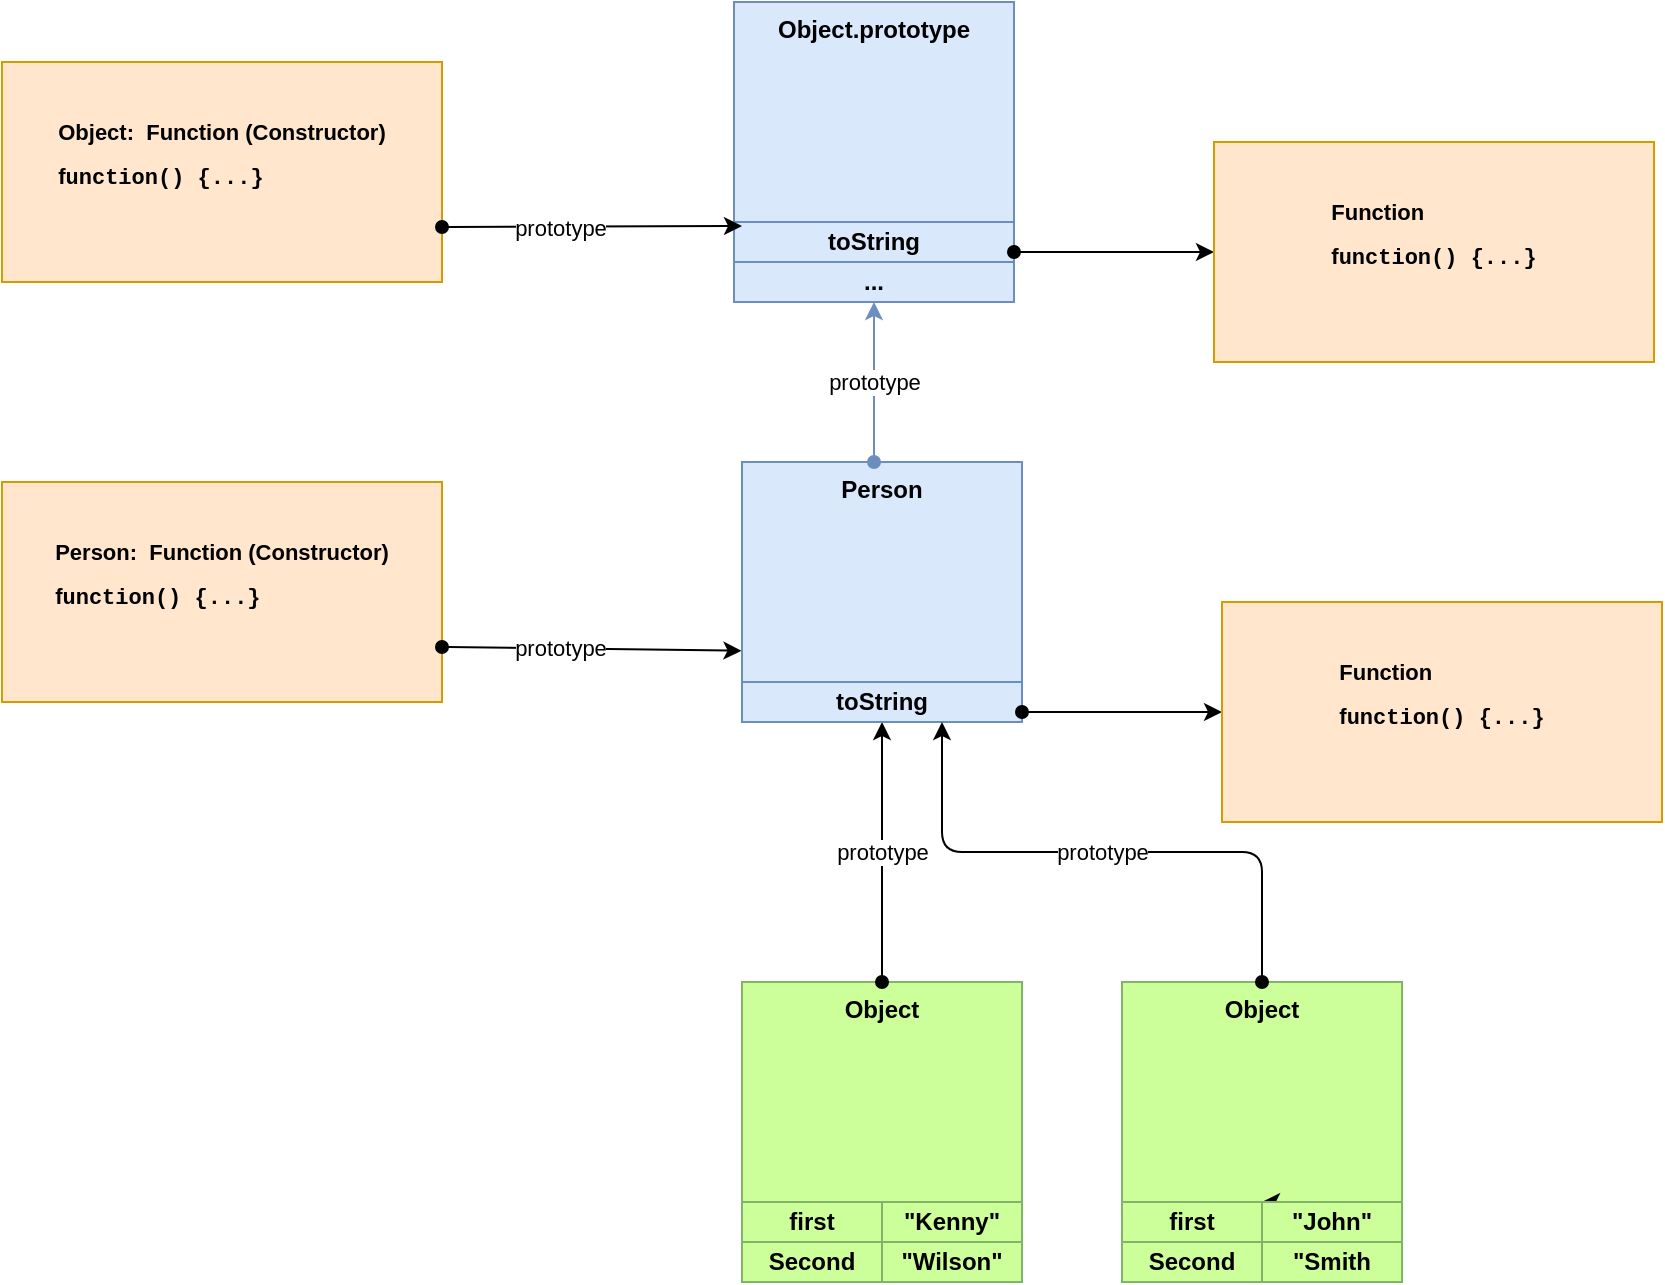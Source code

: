 <mxfile version="14.5.1" type="device"><diagram id="hiD_9rqf7EkOicj5AWFP" name="Page-1"><mxGraphModel dx="2889" dy="-103" grid="1" gridSize="10" guides="1" tooltips="1" connect="1" arrows="1" fold="1" page="1" pageScale="1" pageWidth="827" pageHeight="1169" math="0" shadow="0"><root><mxCell id="0"/><mxCell id="1" parent="0"/><mxCell id="xOqM-UI4S3QGfh3vMzXK-1" value="Object&lt;div style=&quot;text-align: justify&quot;&gt;&lt;/div&gt;" style="rounded=0;whiteSpace=wrap;html=1;strokeColor=#82b366;fillColor=#CCFF99;fontStyle=1;verticalAlign=top;" parent="1" vertex="1"><mxGeometry x="120" y="2460" width="140" height="110" as="geometry"/></mxCell><mxCell id="xOqM-UI4S3QGfh3vMzXK-2" value="toString" style="rounded=0;whiteSpace=wrap;html=1;strokeColor=#6c8ebf;fillColor=#dae8fc;fontStyle=1" parent="1" vertex="1"><mxGeometry x="116" y="2080" width="140" height="20" as="geometry"/></mxCell><mxCell id="xOqM-UI4S3QGfh3vMzXK-3" value="Object.prototype&lt;div style=&quot;text-align: justify&quot;&gt;&lt;/div&gt;" style="rounded=0;whiteSpace=wrap;html=1;strokeColor=#6c8ebf;fillColor=#dae8fc;fontStyle=1;verticalAlign=top;" parent="1" vertex="1"><mxGeometry x="116" y="1970" width="140" height="110" as="geometry"/></mxCell><mxCell id="xOqM-UI4S3QGfh3vMzXK-4" value="" style="endArrow=classic;html=1;endFill=1;startArrow=oval;startFill=1;exitX=1;exitY=0.75;exitDx=0;exitDy=0;entryX=0;entryY=0.5;entryDx=0;entryDy=0;" parent="1" source="xOqM-UI4S3QGfh3vMzXK-2" target="xOqM-UI4S3QGfh3vMzXK-5" edge="1"><mxGeometry width="50" height="50" relative="1" as="geometry"><mxPoint x="326" y="1950" as="sourcePoint"/><mxPoint x="376" y="1900" as="targetPoint"/></mxGeometry></mxCell><mxCell id="xOqM-UI4S3QGfh3vMzXK-5" value="&lt;p class=&quot;SourceCodeCxSpFirst&quot; style=&quot;text-align: left ; font-size: 11px ; line-height: 80%&quot;&gt;&lt;font style=&quot;font-size: 11px&quot;&gt;Function&lt;/font&gt;&lt;/p&gt;&lt;p class=&quot;SourceCodeCxSpFirst&quot; style=&quot;text-align: left ; font-size: 11px&quot;&gt;&lt;font style=&quot;font-size: 11px&quot;&gt;f&lt;font face=&quot;Courier New&quot;&gt;unction()&amp;nbsp;{...}&lt;/font&gt;&lt;/font&gt;&lt;/p&gt;&lt;br&gt;&lt;div style=&quot;text-align: justify&quot;&gt;&lt;/div&gt;" style="rounded=0;whiteSpace=wrap;html=1;strokeColor=#d79b00;fillColor=#ffe6cc;fontStyle=1" parent="1" vertex="1"><mxGeometry x="356" y="2040" width="220" height="110" as="geometry"/></mxCell><mxCell id="xOqM-UI4S3QGfh3vMzXK-6" value="..." style="rounded=0;whiteSpace=wrap;html=1;strokeColor=#6c8ebf;fillColor=#dae8fc;fontStyle=1" parent="1" vertex="1"><mxGeometry x="116" y="2100" width="140" height="20" as="geometry"/></mxCell><mxCell id="xOqM-UI4S3QGfh3vMzXK-7" value="prototype" style="endArrow=classic;html=1;endFill=1;startArrow=oval;startFill=1;exitX=0.5;exitY=0;exitDx=0;exitDy=0;entryX=0.5;entryY=1;entryDx=0;entryDy=0;" parent="1" source="xOqM-UI4S3QGfh3vMzXK-1" target="xOqM-UI4S3QGfh3vMzXK-8" edge="1"><mxGeometry width="50" height="50" relative="1" as="geometry"><mxPoint x="266" y="2305" as="sourcePoint"/><mxPoint x="190" y="2350" as="targetPoint"/></mxGeometry></mxCell><mxCell id="xOqM-UI4S3QGfh3vMzXK-8" value="toString" style="rounded=0;whiteSpace=wrap;html=1;strokeColor=#6c8ebf;fillColor=#dae8fc;fontStyle=1" parent="1" vertex="1"><mxGeometry x="120" y="2310" width="140" height="20" as="geometry"/></mxCell><mxCell id="xOqM-UI4S3QGfh3vMzXK-9" value="Person&lt;div style=&quot;text-align: justify&quot;&gt;&lt;/div&gt;" style="rounded=0;whiteSpace=wrap;html=1;strokeColor=#6c8ebf;fillColor=#dae8fc;fontStyle=1;verticalAlign=top;" parent="1" vertex="1"><mxGeometry x="120" y="2200" width="140" height="110" as="geometry"/></mxCell><mxCell id="xOqM-UI4S3QGfh3vMzXK-10" value="" style="endArrow=classic;html=1;endFill=1;startArrow=oval;startFill=1;exitX=1;exitY=0.75;exitDx=0;exitDy=0;entryX=0;entryY=0.5;entryDx=0;entryDy=0;" parent="1" source="xOqM-UI4S3QGfh3vMzXK-8" target="xOqM-UI4S3QGfh3vMzXK-11" edge="1"><mxGeometry width="50" height="50" relative="1" as="geometry"><mxPoint x="330" y="2180" as="sourcePoint"/><mxPoint x="380" y="2130" as="targetPoint"/></mxGeometry></mxCell><mxCell id="xOqM-UI4S3QGfh3vMzXK-11" value="&lt;p class=&quot;SourceCodeCxSpFirst&quot; style=&quot;text-align: left ; font-size: 11px ; line-height: 80%&quot;&gt;&lt;font style=&quot;font-size: 11px&quot;&gt;Function&lt;/font&gt;&lt;/p&gt;&lt;p class=&quot;SourceCodeCxSpFirst&quot; style=&quot;text-align: left ; font-size: 11px&quot;&gt;&lt;font style=&quot;font-size: 11px&quot;&gt;f&lt;font face=&quot;Courier New&quot;&gt;unction()&amp;nbsp;{...}&lt;/font&gt;&lt;/font&gt;&lt;/p&gt;&lt;br&gt;&lt;div style=&quot;text-align: justify&quot;&gt;&lt;/div&gt;" style="rounded=0;whiteSpace=wrap;html=1;strokeColor=#d79b00;fillColor=#ffe6cc;fontStyle=1" parent="1" vertex="1"><mxGeometry x="360" y="2270" width="220" height="110" as="geometry"/></mxCell><mxCell id="xOqM-UI4S3QGfh3vMzXK-12" value="prototype" style="endArrow=classic;html=1;endFill=1;startArrow=oval;startFill=1;fillColor=#dae8fc;strokeColor=#6c8ebf;" parent="1" edge="1"><mxGeometry width="50" height="50" relative="1" as="geometry"><mxPoint x="186" y="2200" as="sourcePoint"/><mxPoint x="186" y="2120" as="targetPoint"/></mxGeometry></mxCell><mxCell id="xOqM-UI4S3QGfh3vMzXK-13" value="Object&lt;div style=&quot;text-align: justify&quot;&gt;&lt;/div&gt;" style="rounded=0;whiteSpace=wrap;html=1;strokeColor=#82b366;fillColor=#CCFF99;fontStyle=1;verticalAlign=top;" parent="1" vertex="1"><mxGeometry x="310" y="2460" width="140" height="110" as="geometry"/></mxCell><mxCell id="xOqM-UI4S3QGfh3vMzXK-14" value="prototype" style="endArrow=classic;html=1;endFill=1;startArrow=oval;startFill=1;exitX=0.5;exitY=0;exitDx=0;exitDy=0;edgeStyle=orthogonalEdgeStyle;" parent="1" source="xOqM-UI4S3QGfh3vMzXK-13" target="xOqM-UI4S3QGfh3vMzXK-8" edge="1"><mxGeometry width="50" height="50" relative="1" as="geometry"><mxPoint x="200" y="2470" as="sourcePoint"/><mxPoint x="233.96" y="2350.66" as="targetPoint"/><Array as="points"><mxPoint x="380" y="2395"/><mxPoint x="220" y="2395"/></Array></mxGeometry></mxCell><mxCell id="xOqM-UI4S3QGfh3vMzXK-15" value="&quot;Wilson&quot;" style="rounded=0;whiteSpace=wrap;html=1;strokeColor=#82b366;fillColor=#CCFF99;fontStyle=1" parent="1" vertex="1"><mxGeometry x="190" y="2590" width="70" height="20" as="geometry"/></mxCell><mxCell id="xOqM-UI4S3QGfh3vMzXK-16" value="Second" style="rounded=0;whiteSpace=wrap;html=1;strokeColor=#82b366;fillColor=#CCFF99;fontStyle=1" parent="1" vertex="1"><mxGeometry x="120" y="2590" width="70" height="20" as="geometry"/></mxCell><mxCell id="xOqM-UI4S3QGfh3vMzXK-17" value="&quot;Kenny&quot;" style="rounded=0;whiteSpace=wrap;html=1;strokeColor=#82b366;fillColor=#CCFF99;fontStyle=1" parent="1" vertex="1"><mxGeometry x="190" y="2570" width="70" height="20" as="geometry"/></mxCell><mxCell id="xOqM-UI4S3QGfh3vMzXK-18" value="first" style="rounded=0;whiteSpace=wrap;html=1;strokeColor=#82b366;fillColor=#CCFF99;fontStyle=1" parent="1" vertex="1"><mxGeometry x="120" y="2570" width="70" height="20" as="geometry"/></mxCell><mxCell id="xOqM-UI4S3QGfh3vMzXK-19" value="" style="edgeStyle=orthogonalEdgeStyle;rounded=0;orthogonalLoop=1;jettySize=auto;html=1;" parent="1" source="xOqM-UI4S3QGfh3vMzXK-20" target="xOqM-UI4S3QGfh3vMzXK-13" edge="1"><mxGeometry relative="1" as="geometry"/></mxCell><mxCell id="xOqM-UI4S3QGfh3vMzXK-20" value="&quot;Smith" style="rounded=0;whiteSpace=wrap;html=1;strokeColor=#82b366;fillColor=#CCFF99;fontStyle=1" parent="1" vertex="1"><mxGeometry x="380" y="2590" width="70" height="20" as="geometry"/></mxCell><mxCell id="xOqM-UI4S3QGfh3vMzXK-21" value="Second" style="rounded=0;whiteSpace=wrap;html=1;strokeColor=#82b366;fillColor=#CCFF99;fontStyle=1" parent="1" vertex="1"><mxGeometry x="310" y="2590" width="70" height="20" as="geometry"/></mxCell><mxCell id="xOqM-UI4S3QGfh3vMzXK-22" value="&quot;John&quot;" style="rounded=0;whiteSpace=wrap;html=1;strokeColor=#82b366;fillColor=#CCFF99;fontStyle=1" parent="1" vertex="1"><mxGeometry x="380" y="2570" width="70" height="20" as="geometry"/></mxCell><mxCell id="xOqM-UI4S3QGfh3vMzXK-23" value="first" style="rounded=0;whiteSpace=wrap;html=1;strokeColor=#82b366;fillColor=#CCFF99;fontStyle=1" parent="1" vertex="1"><mxGeometry x="310" y="2570" width="70" height="20" as="geometry"/></mxCell><mxCell id="xOqM-UI4S3QGfh3vMzXK-25" value="&lt;p class=&quot;SourceCodeCxSpFirst&quot; style=&quot;text-align: left ; font-size: 11px ; line-height: 80%&quot;&gt;&lt;font style=&quot;font-size: 11px&quot;&gt;Person:&amp;nbsp; Function (Constructor)&lt;/font&gt;&lt;/p&gt;&lt;p class=&quot;SourceCodeCxSpFirst&quot; style=&quot;text-align: left ; font-size: 11px&quot;&gt;&lt;font style=&quot;font-size: 11px&quot;&gt;f&lt;font face=&quot;Courier New&quot;&gt;unction()&amp;nbsp;{...}&lt;/font&gt;&lt;/font&gt;&lt;/p&gt;&lt;br&gt;&lt;div style=&quot;text-align: justify&quot;&gt;&lt;/div&gt;" style="rounded=0;whiteSpace=wrap;html=1;strokeColor=#d79b00;fillColor=#ffe6cc;fontStyle=1" parent="1" vertex="1"><mxGeometry x="-250" y="2210" width="220" height="110" as="geometry"/></mxCell><mxCell id="xOqM-UI4S3QGfh3vMzXK-26" value="" style="endArrow=classic;html=1;endFill=1;startArrow=oval;startFill=1;exitX=1;exitY=0.75;exitDx=0;exitDy=0;entryX=-0.002;entryY=0.858;entryDx=0;entryDy=0;entryPerimeter=0;" parent="1" source="xOqM-UI4S3QGfh3vMzXK-25" target="xOqM-UI4S3QGfh3vMzXK-9" edge="1"><mxGeometry width="50" height="50" relative="1" as="geometry"><mxPoint x="-20" y="2300" as="sourcePoint"/><mxPoint x="80" y="2300" as="targetPoint"/></mxGeometry></mxCell><mxCell id="xOqM-UI4S3QGfh3vMzXK-27" value="prototype" style="edgeLabel;html=1;align=center;verticalAlign=middle;resizable=0;points=[];" parent="xOqM-UI4S3QGfh3vMzXK-26" vertex="1" connectable="0"><mxGeometry x="-0.212" relative="1" as="geometry"><mxPoint as="offset"/></mxGeometry></mxCell><mxCell id="xOqM-UI4S3QGfh3vMzXK-28" value="&lt;p class=&quot;SourceCodeCxSpFirst&quot; style=&quot;text-align: left ; font-size: 11px ; line-height: 80%&quot;&gt;&lt;font style=&quot;font-size: 11px&quot;&gt;Object:&amp;nbsp; Function (Constructor)&lt;/font&gt;&lt;/p&gt;&lt;p class=&quot;SourceCodeCxSpFirst&quot; style=&quot;text-align: left ; font-size: 11px&quot;&gt;&lt;font style=&quot;font-size: 11px&quot;&gt;f&lt;font face=&quot;Courier New&quot;&gt;unction()&amp;nbsp;{...}&lt;/font&gt;&lt;/font&gt;&lt;/p&gt;&lt;br&gt;&lt;div style=&quot;text-align: justify&quot;&gt;&lt;/div&gt;" style="rounded=0;whiteSpace=wrap;html=1;strokeColor=#d79b00;fillColor=#ffe6cc;fontStyle=1" parent="1" vertex="1"><mxGeometry x="-250" y="2000" width="220" height="110" as="geometry"/></mxCell><mxCell id="xOqM-UI4S3QGfh3vMzXK-29" value="" style="endArrow=classic;html=1;endFill=1;startArrow=oval;startFill=1;exitX=1;exitY=0.75;exitDx=0;exitDy=0;" parent="1" source="xOqM-UI4S3QGfh3vMzXK-28" edge="1"><mxGeometry width="50" height="50" relative="1" as="geometry"><mxPoint x="-20" y="2080" as="sourcePoint"/><mxPoint x="120" y="2082" as="targetPoint"/></mxGeometry></mxCell><mxCell id="xOqM-UI4S3QGfh3vMzXK-30" value="prototype" style="edgeLabel;html=1;align=center;verticalAlign=middle;resizable=0;points=[];" parent="xOqM-UI4S3QGfh3vMzXK-29" vertex="1" connectable="0"><mxGeometry x="-0.212" relative="1" as="geometry"><mxPoint as="offset"/></mxGeometry></mxCell></root></mxGraphModel></diagram></mxfile>